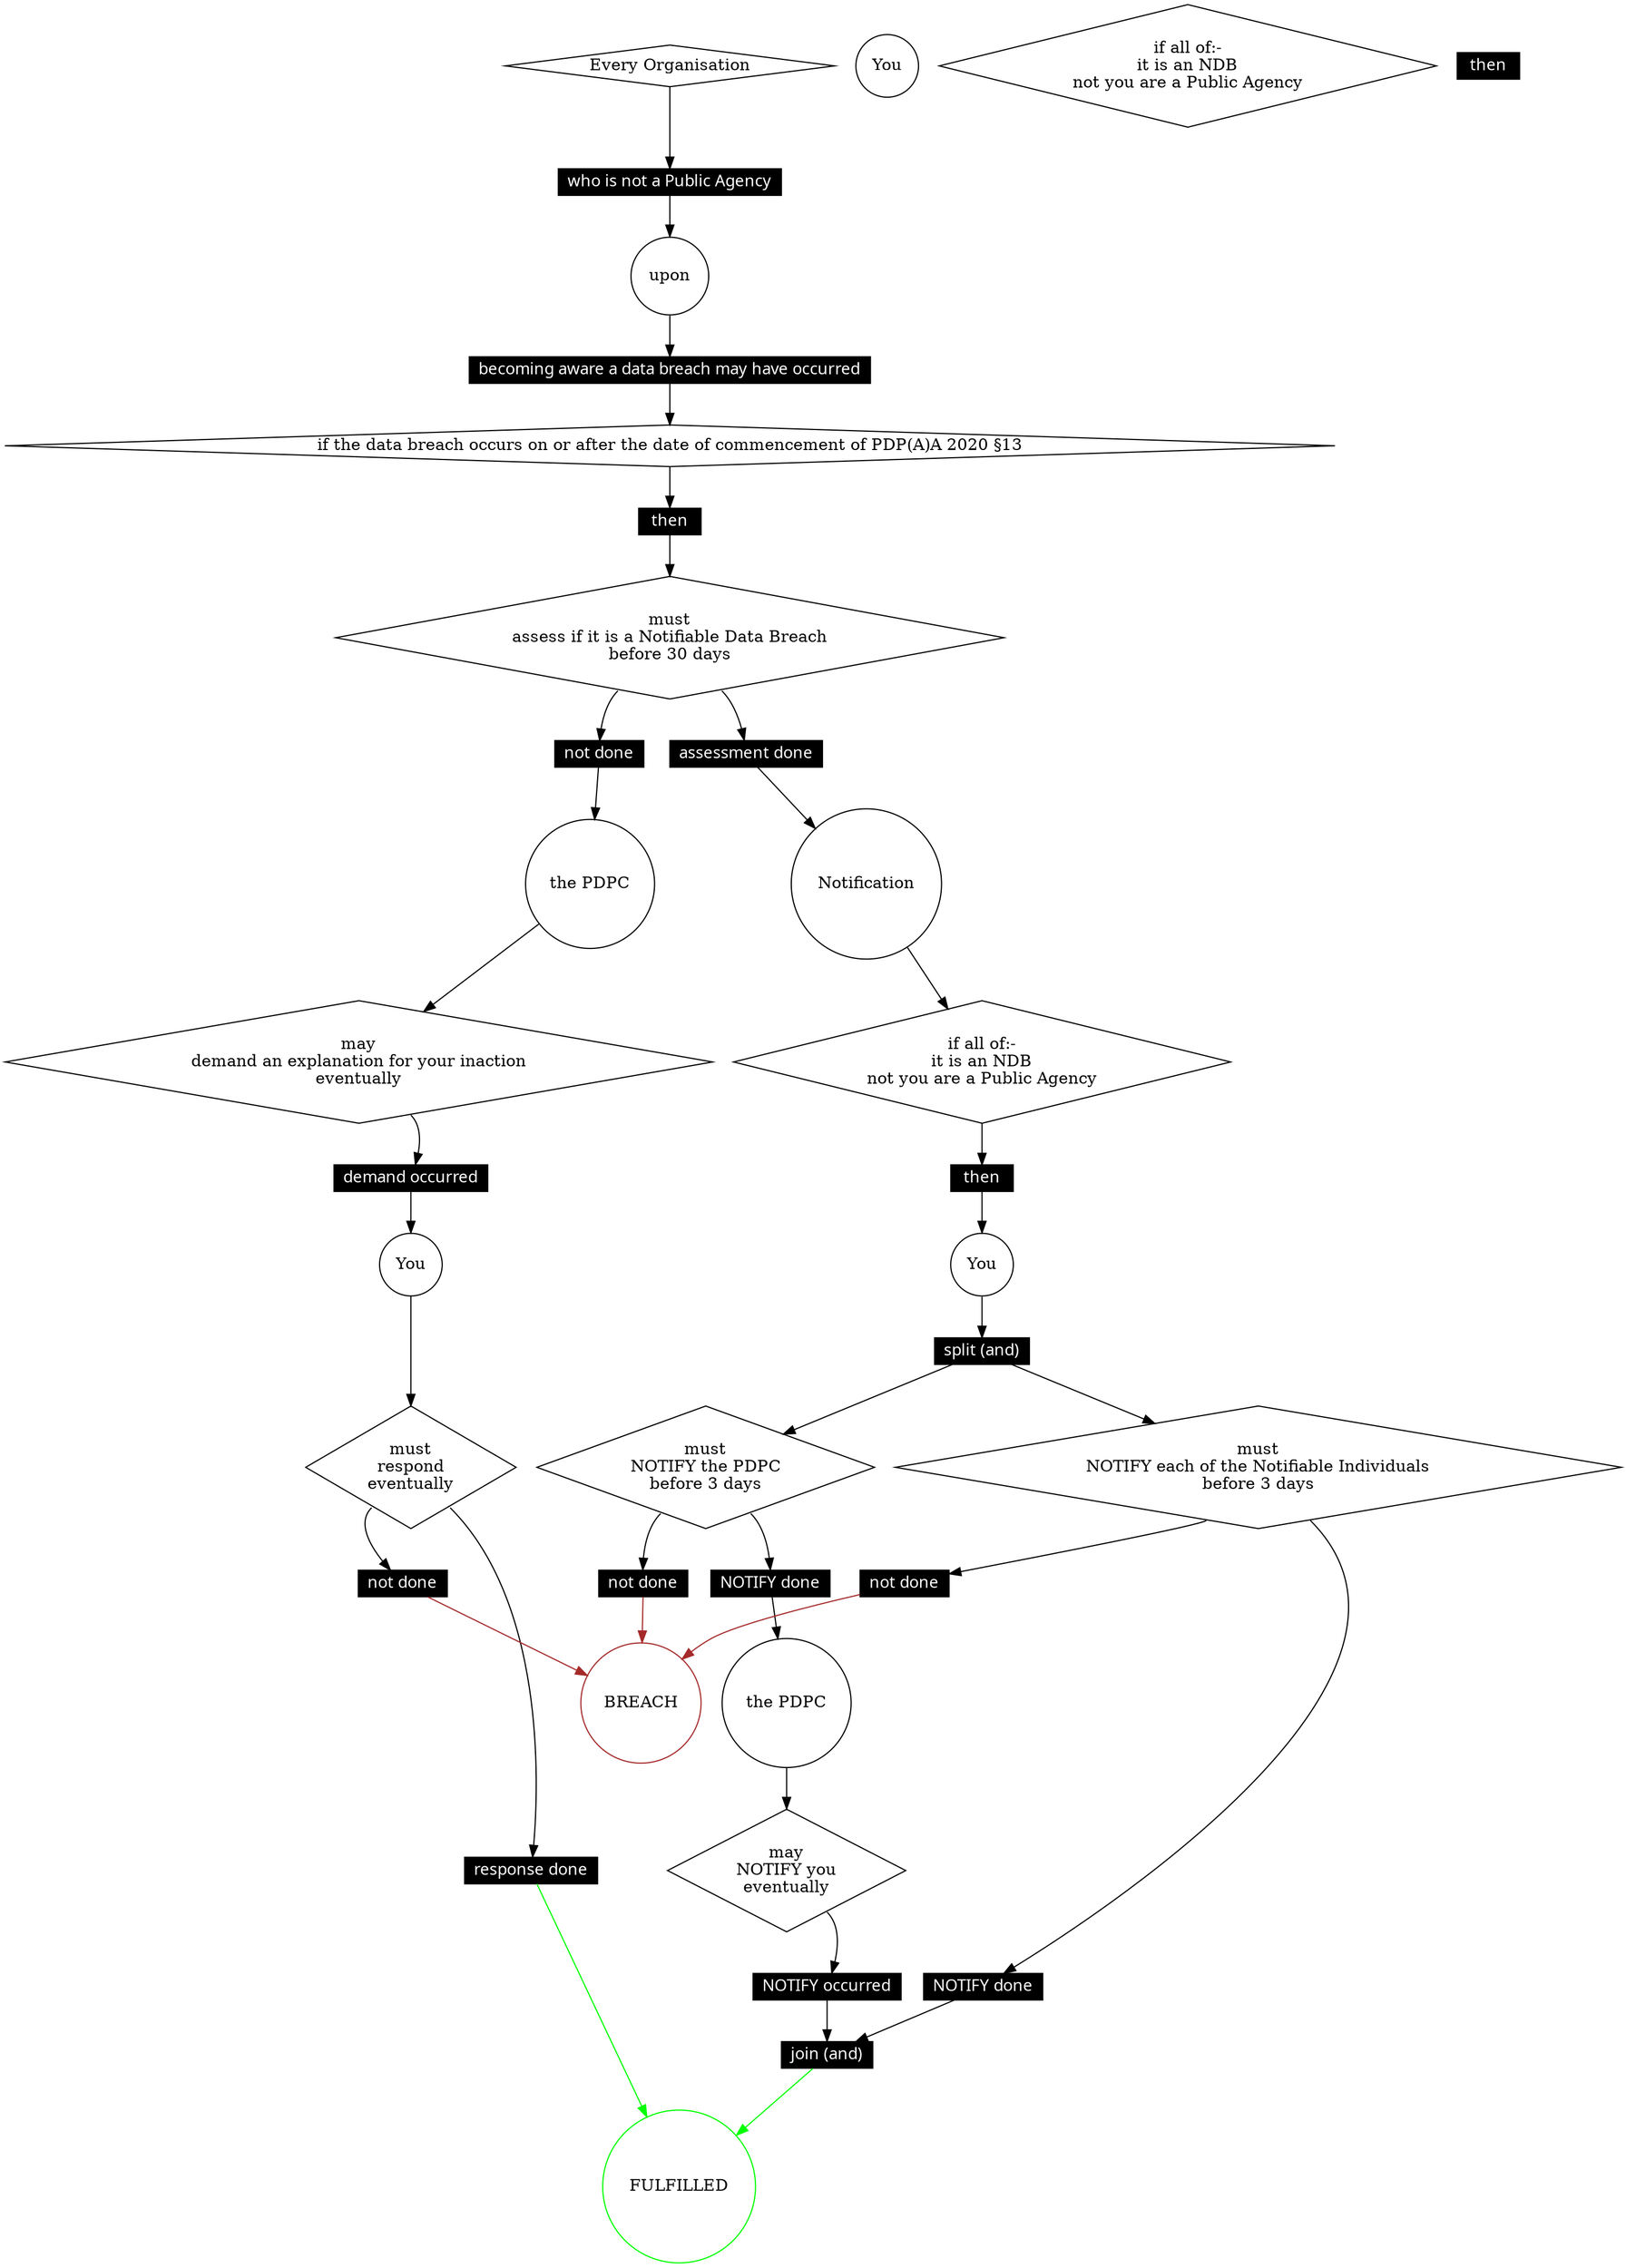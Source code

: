 digraph {
    graph [compound=true];
    subgraph places {
        node [shape=circle];
        0 [label=BREACH
          ,color=brown
          ,comment=IsInfra];
        1 [label=FULFILLED
          ,color=green
          ,comment=IsInfra];
        2 [label="Every Organisation"
          ,shape=diamond
          ,comment=IsFirstNode
          ,comment="OrigRL \"Assess\""
          ,comment=IsParty];
        4 [label=upon];
        6 [label="if the data breach occurs on or after the date of commencement of PDP(A)A 2020 §13"
          ,shape=diamond
          ,comment=IsCond];
        8 [label="must\nassess if it is a Notifiable Data Breach\nbefore 30 days"
          ,shape=diamond
          ,comment=IsDeon];
        11 [label=Notification
           ,comment=IsFirstNode
           ,comment=FromRuleAlias
           ,comment="OrigRL \"Notification\""];
        12 [label="the PDPC"];
        13 [label="may\ndemand an explanation for your inaction\neventually"
           ,shape=diamond
           ,comment=IsDeon];
        15 [label=You];
        16 [label="must\nrespond\neventually"
           ,shape=diamond
           ,comment=IsDeon];
        19 [label=You
           ,comment=IsFirstNode
           ,comment="OrigRL \"Notify PDPC\""
           ,comment=IsParty];
        20 [label="if all of:-\nit is an NDB\nnot you are a Public Agency"
           ,shape=diamond
           ,comment=IsCond];
        22 [label="must\nNOTIFY the PDPC\nbefore 3 days"
           ,shape=diamond
           ,comment=IsDeon];
        25 [label="the PDPC"];
        26 [label="may\nNOTIFY you\neventually"
           ,shape=diamond
           ,comment=IsDeon];
        28 [label=You
           ,comment=IsFirstNode
           ,comment="OrigRL \"Notify Individuals\""
           ,comment=IsParty];
        29 [label="if all of:-\nit is an NDB\nnot you are a Public Agency"
           ,shape=diamond
           ,comment=IsCond];
        31 [label="must\nNOTIFY each of the Notifiable Individuals\nbefore 3 days"
           ,shape=diamond
           ,comment=IsDeon];
    }
    subgraph transitions {
        node [shape=box
             ,height=0.2
             ,style=filled
             ,fillcolor=black
             ,fontcolor=white
             ,fontname=Monaco];
        3 [label="who is not a Public Agency"];
        5 [label="becoming aware a data breach may have occurred"];
        7 [label=then,comment=IsThen];
        9 [label="assessment done"
          ,comment="Temporal \"before 30 days\""
          ,comment=IsLastHappy
          ,comment="OrigRL \"Assess\""];
        10 [label="not done"];
        14 [label="demand occurred"
           ,comment="Temporal \"eventually\""
           ,comment=IsLastHappy
           ,comment="OrigRL \"Assess\""];
        17 [label="response done"
           ,comment="Temporal \"eventually\""
           ,comment=IsLastHappy
           ,comment="OrigRL \"Assess\""];
        18 [label="not done"];
        21 [label=then,comment=IsThen];
        23 [label="NOTIFY done"
           ,comment="Temporal \"before 3 days\""
           ,comment=IsLastHappy
           ,comment="OrigRL \"Notify PDPC\""];
        24 [label="not done"];
        27 [label="NOTIFY occurred"
           ,comment="Temporal \"eventually\""
           ,comment=IsLastHappy
           ,comment="OrigRL \"Notify PDPC\""];
        30 [label=then,comment=IsThen];
        32 [label="NOTIFY done"
           ,comment="Temporal \"before 3 days\""
           ,comment=IsLastHappy
           ,comment="OrigRL \"Notify Individuals\""];
        33 [label="not done"];
        34 [label="split (and)"
           ,comment=IsInfra
           ,comment=IsSplit
           ,comment=IsAnd];
        35 [label="join (and)"
           ,comment=IsInfra
           ,comment=IsJoin
           ,comment=IsAnd];
    }
    2 -> 3;
    3 -> 4;
    4 -> 5;
    5 -> 6;
    6 -> 7;
    7 -> 8;
    8 -> 9 [tailport=se
           ,comment="southeast for positive"];
    8 -> 10 [tailport=sw
            ,comment="southwest for negative"];
    9 -> 11;
    10 -> 12;
    11 -> 20 [comment="due to mergePetri"];
    12 -> 13;
    13 -> 14 [tailport=se
             ,comment="southeast for positive"];
    14 -> 15;
    15 -> 16;
    16 -> 17 [tailport=se
             ,comment="southeast for positive"];
    16 -> 18 [tailport=sw
             ,comment="southwest for negative"];
    17 -> 1 [color=green];
    18 -> 0 [color=brown];
    19 -> 34 [comment="due to mergePetri"];
    20 -> 21 [comment="due to mergePetri"];
    21 -> 19 [comment="due to mergePetri"];
    22 -> 23 [tailport=se
             ,comment="southeast for positive"];
    22 -> 24 [tailport=sw
             ,comment="southwest for negative"];
    23 -> 25;
    24 -> 0 [color=brown];
    25 -> 26;
    26 -> 27 [tailport=se
             ,comment="southeast for positive"];
    27 -> 35 [comment="added by join from tailnode"];
    31 -> 32 [tailport=se
             ,comment="southeast for positive"];
    31 -> 33 [tailport=sw
             ,comment="southwest for negative"];
    32 -> 35 [comment="added by join from tailnode"];
    33 -> 0 [color=brown];
    34 -> 22 [comment="due to mergePetri"];
    34 -> 31 [comment="due to mergePetri"];
    35 -> 1 [color=green
            ,comment="added by join to fulfilledNode"];
}
